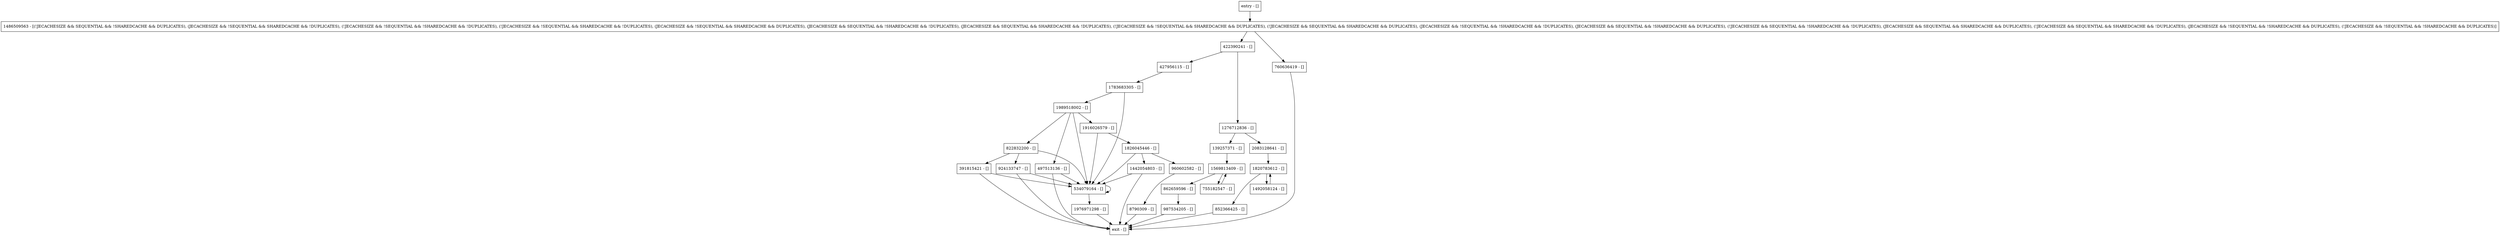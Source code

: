 digraph close {
node [shape=record];
422390241 [label="422390241 - []"];
1276712836 [label="1276712836 - []"];
1492058124 [label="1492058124 - []"];
755182547 [label="755182547 - []"];
1916026579 [label="1916026579 - []"];
2083128641 [label="2083128641 - []"];
822832200 [label="822832200 - []"];
391815421 [label="391815421 - []"];
497513136 [label="497513136 - []"];
427956115 [label="427956115 - []"];
987534205 [label="987534205 - []"];
8790309 [label="8790309 - []"];
1569813409 [label="1569813409 - []"];
852366425 [label="852366425 - []"];
139257371 [label="139257371 - []"];
1826045446 [label="1826045446 - []"];
1486509563 [label="1486509563 - [(!JECACHESIZE && SEQUENTIAL && !SHAREDCACHE && DUPLICATES), (JECACHESIZE && !SEQUENTIAL && SHAREDCACHE && !DUPLICATES), (!JECACHESIZE && !SEQUENTIAL && !SHAREDCACHE && !DUPLICATES), (!JECACHESIZE && !SEQUENTIAL && SHAREDCACHE && !DUPLICATES), (JECACHESIZE && !SEQUENTIAL && SHAREDCACHE && DUPLICATES), (JECACHESIZE && SEQUENTIAL && !SHAREDCACHE && !DUPLICATES), (JECACHESIZE && SEQUENTIAL && SHAREDCACHE && !DUPLICATES), (!JECACHESIZE && !SEQUENTIAL && SHAREDCACHE && DUPLICATES), (!JECACHESIZE && SEQUENTIAL && SHAREDCACHE && DUPLICATES), (JECACHESIZE && !SEQUENTIAL && !SHAREDCACHE && !DUPLICATES), (JECACHESIZE && SEQUENTIAL && !SHAREDCACHE && DUPLICATES), (!JECACHESIZE && SEQUENTIAL && !SHAREDCACHE && !DUPLICATES), (JECACHESIZE && SEQUENTIAL && SHAREDCACHE && DUPLICATES), (!JECACHESIZE && SEQUENTIAL && SHAREDCACHE && !DUPLICATES), (JECACHESIZE && !SEQUENTIAL && !SHAREDCACHE && DUPLICATES), (!JECACHESIZE && !SEQUENTIAL && !SHAREDCACHE && DUPLICATES)]"];
960602582 [label="960602582 - []"];
534079164 [label="534079164 - []"];
entry [label="entry - []"];
exit [label="exit - []"];
1989518002 [label="1989518002 - []"];
862659596 [label="862659596 - []"];
760636419 [label="760636419 - []"];
1442054803 [label="1442054803 - []"];
1976971298 [label="1976971298 - []"];
924133747 [label="924133747 - []"];
1783683305 [label="1783683305 - []"];
1820783612 [label="1820783612 - []"];
entry;
exit;
422390241 -> 1276712836;
422390241 -> 427956115;
1276712836 -> 2083128641;
1276712836 -> 139257371;
1492058124 -> 1820783612;
755182547 -> 1569813409;
1916026579 -> 1826045446;
1916026579 -> 534079164;
2083128641 -> 1820783612;
822832200 -> 391815421;
822832200 -> 534079164;
822832200 -> 924133747;
391815421 -> exit;
391815421 -> 534079164;
497513136 -> exit;
497513136 -> 534079164;
427956115 -> 1783683305;
987534205 -> exit;
8790309 -> exit;
1569813409 -> 755182547;
1569813409 -> 862659596;
852366425 -> exit;
139257371 -> 1569813409;
1826045446 -> 960602582;
1826045446 -> 534079164;
1826045446 -> 1442054803;
1486509563 -> 422390241;
1486509563 -> 760636419;
960602582 -> 8790309;
534079164 -> 534079164;
534079164 -> 1976971298;
entry -> 1486509563;
1989518002 -> 822832200;
1989518002 -> 497513136;
1989518002 -> 534079164;
1989518002 -> 1916026579;
862659596 -> 987534205;
760636419 -> exit;
1442054803 -> exit;
1442054803 -> 534079164;
1976971298 -> exit;
924133747 -> exit;
924133747 -> 534079164;
1783683305 -> 1989518002;
1783683305 -> 534079164;
1820783612 -> 1492058124;
1820783612 -> 852366425;
}

